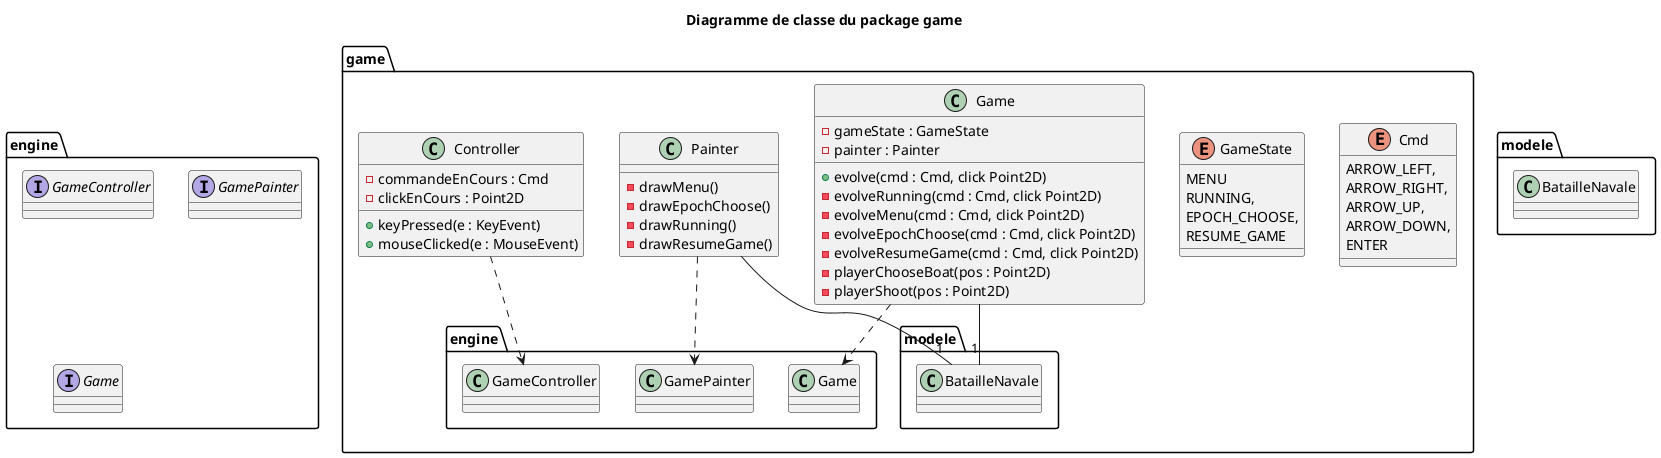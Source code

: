 @startuml

title Diagramme de classe du package game

package game {
    
    enum Cmd {
        ARROW_LEFT,
        ARROW_RIGHT,
        ARROW_UP,
        ARROW_DOWN,
        ENTER
    }
    
    enum GameState {
        MENU
        RUNNING,
        EPOCH_CHOOSE,
        RESUME_GAME
    }

    class Game {
        - gameState : GameState
        - painter : Painter
        + evolve(cmd : Cmd, click Point2D)
        - evolveRunning(cmd : Cmd, click Point2D)
        - evolveMenu(cmd : Cmd, click Point2D)
        - evolveEpochChoose(cmd : Cmd, click Point2D)
        - evolveResumeGame(cmd : Cmd, click Point2D)
        - playerChooseBoat(pos : Point2D)
        - playerShoot(pos : Point2D)
    }
    Game --"1" modele.BatailleNavale
    Game ..> engine.Game

    class Painter {
        - drawMenu()
        - drawEpochChoose()
        - drawRunning()
        - drawResumeGame()
    }
    Painter ..> engine.GamePainter
    Painter -- "1" modele.BatailleNavale

    class Controller {
        - commandeEnCours : Cmd
        - clickEnCours : Point2D
        + keyPressed(e : KeyEvent) 
        + mouseClicked(e : MouseEvent)
    }
    Controller ..> engine.GameController

}

package engine {
    interface GameController
    interface GamePainter
    interface Game
}

package modele {
    class BatailleNavale
}

@enduml